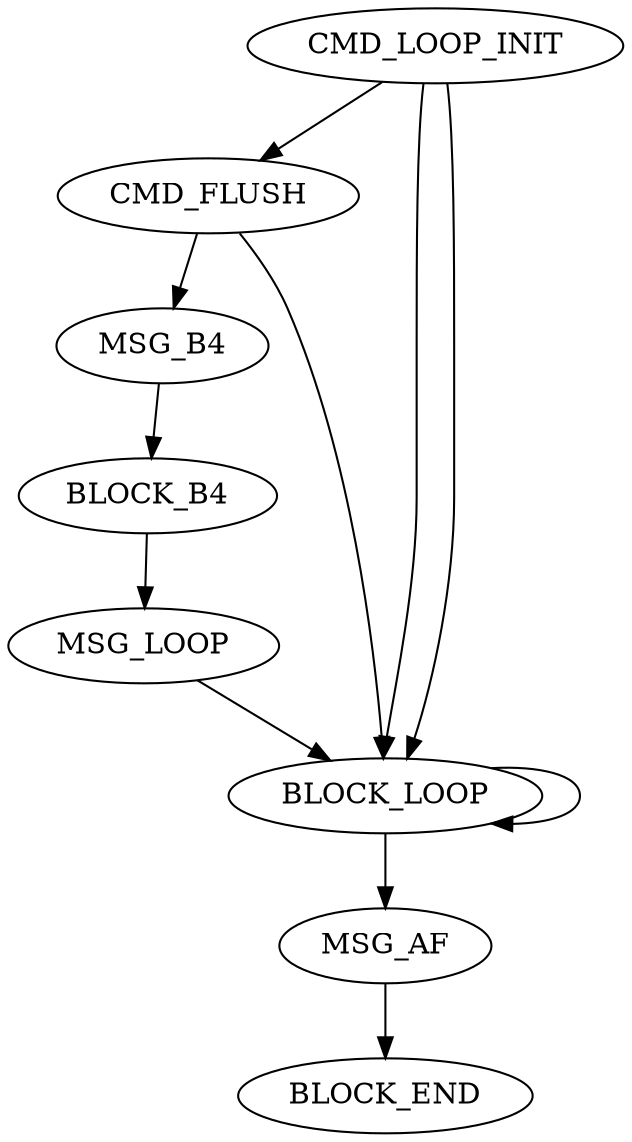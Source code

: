 digraph WaitloopFlush {
name=WaitloopFlush

edge [type=defdst]
node [cpu=3 pattern=A fid=1 toffs=0 type=block]

CMD_LOOP_INIT [type=flow patentry=true qty=10000 vabs=true]
CMD_FLUSH [type=flush toffs=10 prio=1 qlo=true tvalid=500000000]
MSG_B4 [type=tmsg toffs=20 par=1]
BLOCK_B4 [tperiod=100]
MSG_LOOP [type=tmsg par=2]
BLOCK_LOOP [qlo=1 qhi=1 qil=1 tperiod=100000]
MSG_AF [type=tmsg par=3]
BLOCK_END [patexit=true qlo=1 tperiod=100000]

CMD_LOOP_INIT -> CMD_FLUSH -> MSG_B4  -> BLOCK_B4  -> MSG_LOOP -> BLOCK_LOOP -> MSG_AF -> BLOCK_END

BLOCK_LOOP    -> BLOCK_LOOP [type=altdst]

CMD_LOOP_INIT -> BLOCK_LOOP [type=target]
CMD_LOOP_INIT -> BLOCK_LOOP [type=flowdst]

CMD_FLUSH     -> BLOCK_LOOP [type=target]

}

